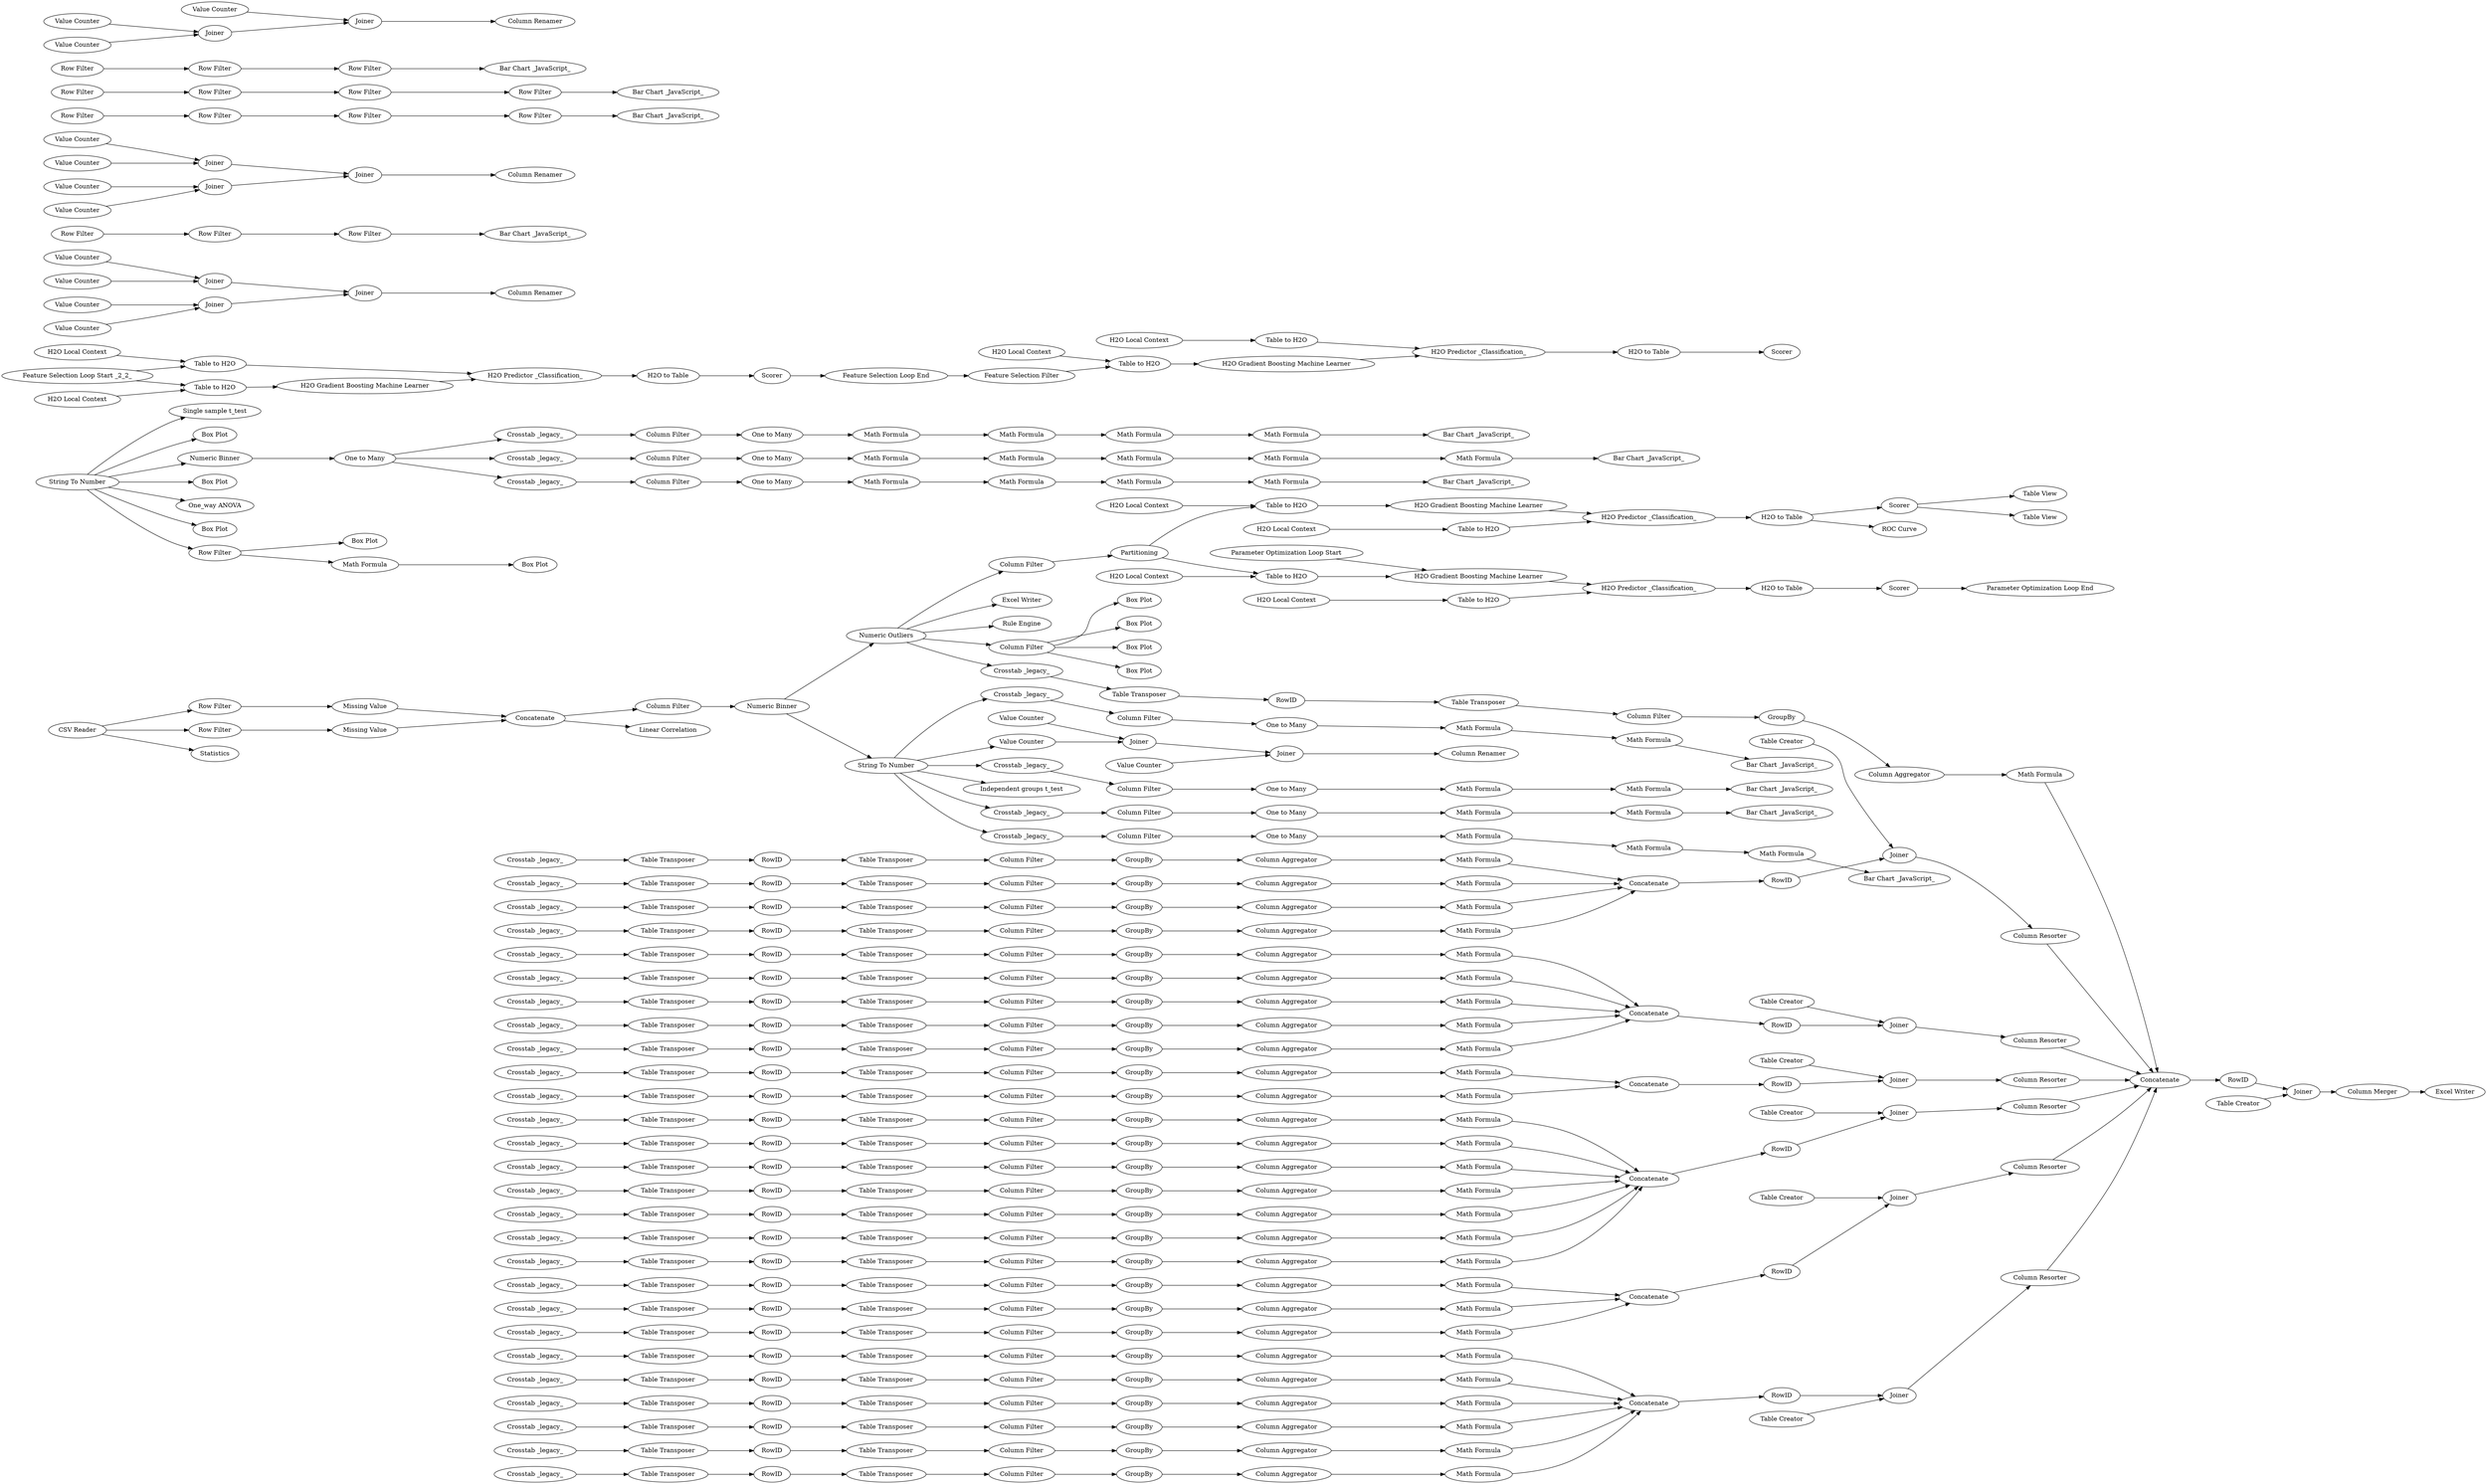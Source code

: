 digraph {
	"4167076976323866027_48" [label="Crosstab _legacy_"]
	"-293322261358310694_63" [label="Math Formula"]
	"3111244513325066117_28" [label="Math Formula"]
	"8828398032878320237_48" [label="Crosstab _legacy_"]
	"-7038040070666586338_80" [label=Joiner]
	"-6838890232884305494_6" [label="Row Filter"]
	"9139146853614753163_48" [label="Crosstab _legacy_"]
	"-6134179093447679109_55" [label="Column Filter"]
	"5280919497677371055_28" [label="Math Formula"]
	"-293322261358310694_26" [label="Single sample t_test"]
	"-1054053084703603347_31" [label="Table Transposer"]
	"5448754916065922909_2" [label="Table to H2O"]
	"5707012436424036284_45" [label=Joiner]
	"-3504092588954439290_26" [label="Bar Chart _JavaScript_"]
	"7038869870364253873_28" [label="Math Formula"]
	"7718766661998402744_29" [label="Column Aggregator"]
	"9139146853614753163_33" [label=RowID]
	"5897704410243693811_4" [label="H2O Local Context"]
	"-293322261358310694_78" [label="Crosstab _legacy_"]
	"7718766661998402744_48" [label="Crosstab _legacy_"]
	"7372398915483573684_43" [label=Joiner]
	"3111244513325066117_33" [label=RowID]
	"4167076976323866027_26" [label="Column Filter"]
	"5448754916065922909_11" [label="Feature Selection Filter"]
	"-9171447428045824824_31" [label="Table Transposer"]
	"7372398915483573684_35" [label="Row Filter"]
	"2208597143717557053_34" [label="Value Counter"]
	"6304868547370916939_48" [label="Crosstab _legacy_"]
	"7217045204945555328_32" [label="Table Transposer"]
	"4167076976323866027_31" [label="Table Transposer"]
	"-6838890232884305494_7" [label="Missing Value"]
	"5707012436424036284_47" [label=Joiner]
	"-519481084291629161_48" [label="Crosstab _legacy_"]
	"-519481084291629161_28" [label="Math Formula"]
	"-6838890232884305494_22" [label="Rule Engine"]
	"8828398032878320237_33" [label=RowID]
	"7148717421656431248_88" [label="Excel Writer"]
	"9139146853614753163_29" [label="Column Aggregator"]
	"7718766661998402744_31" [label="Table Transposer"]
	"5897704410243693811_11" [label="ROC Curve"]
	"7205387074207689130_27" [label=GroupBy]
	"7372398915483573684_39" [label="Value Counter"]
	"1083554749909301424_32" [label="Table Transposer"]
	"5897704410243693811_8" [label=Scorer]
	"4393920078930553367_28" [label="Math Formula"]
	"9139146853614753163_26" [label="Column Filter"]
	"7217045204945555328_48" [label="Crosstab _legacy_"]
	"-2231048896271255164_27" [label=GroupBy]
	"-7799746835598161990_27" [label=GroupBy]
	"-293322261358310694_38" [label="Excel Writer"]
	"3111244513325066117_48" [label="Crosstab _legacy_"]
	"-6838890232884305494_4" [label="Row Filter"]
	"-293322261358310694_70" [label="One to Many"]
	"-6134179093447679109_42" [label="Bar Chart _JavaScript_"]
	"-6134179093447679109_50" [label="Crosstab _legacy_"]
	"-6134179093447679109_44" [label="Math Formula"]
	"7372398915483573684_38" [label="Value Counter"]
	"-2231048896271255164_32" [label="Table Transposer"]
	"-6838890232884305494_51" [label="Column Filter"]
	"5897704410243693811_7" [label="H2O to Table"]
	"7718766661998402744_28" [label="Math Formula"]
	"8828398032878320237_29" [label="Column Aggregator"]
	"5707012436424036284_44" [label="Value Counter"]
	"-2231048896271255164_26" [label="Column Filter"]
	"1583916477804500287_7" [label="H2O Predictor _Classification_"]
	"3312465403102707606_2" [label="Column Filter"]
	"-293322261358310694_18" [label="Box Plot"]
	"-293322261358310694_61" [label="Math Formula"]
	"1313780975644079338_28" [label="Math Formula"]
	"-6134179093447679109_39" [label="Bar Chart _JavaScript_"]
	"1519733731432948501_48" [label="Crosstab _legacy_"]
	"2208597143717557053_38" [label=Joiner]
	"4966923692834226841_29" [label="Column Aggregator"]
	"-6134179093447679109_36" [label="One to Many"]
	"-293322261358310694_60" [label="Math Formula"]
	"5707012436424036284_39" [label="Row Filter"]
	"-293322261358310694_58" [label="One to Many"]
	"-2685740645557208746_32" [label="Table Transposer"]
	"6304868547370916939_32" [label="Table Transposer"]
	"-6838890232884305494_10" [label="Linear Correlation"]
	"2208597143717557053_37" [label=Joiner]
	"-6615218184251307374_62" [label="Column Resorter"]
	"2287484290748649692_48" [label="Crosstab _legacy_"]
	"-293322261358310694_29" [label="Box Plot"]
	"-293322261358310694_62" [label="Math Formula"]
	"4167076976323866027_32" [label="Table Transposer"]
	"-519481084291629161_31" [label="Table Transposer"]
	"7038869870364253873_26" [label="Column Filter"]
	"-4964650220522177379_69" [label=RowID]
	"-7799746835598161990_33" [label=RowID]
	"5547007546097906244_31" [label="Table Transposer"]
	"5887437852990560814_29" [label="Column Aggregator"]
	"4966923692834226841_31" [label="Table Transposer"]
	"5547007546097906244_26" [label="Column Filter"]
	"-6615218184251307374_63" [label=Joiner]
	"6304868547370916939_33" [label=RowID]
	"5897704410243693811_1" [label="Table to H2O"]
	"-293322261358310694_15" [label="String To Number"]
	"-293322261358310694_27" [label="Box Plot"]
	"-293322261358310694_30" [label="Numeric Binner"]
	"1583916477804500287_10" [label="Parameter Optimization Loop End"]
	"1519733731432948501_27" [label=GroupBy]
	"6304868547370916939_28" [label="Math Formula"]
	"7217045204945555328_29" [label="Column Aggregator"]
	"-293322261358310694_74" [label="Bar Chart _JavaScript_"]
	"-6838890232884305494_5" [label="Missing Value"]
	"7372398915483573684_33" [label="Row Filter"]
	"8828398032878320237_31" [label="Table Transposer"]
	"5707012436424036284_46" [label=Joiner]
	"5448754916065922909_13" [label="Table to H2O"]
	"2208597143717557053_31" [label="Row Filter"]
	"7718766661998402744_27" [label=GroupBy]
	"5887437852990560814_28" [label="Math Formula"]
	"1313780975644079338_26" [label="Column Filter"]
	"-2106070298054973254_48" [label="Crosstab _legacy_"]
	"5448754916065922909_16" [label="H2O Gradient Boosting Machine Learner"]
	"6304868547370916939_29" [label="Column Aggregator"]
	"7372398915483573684_42" [label=Joiner]
	"2208597143717557053_30" [label="Row Filter"]
	"5707012436424036284_37" [label="Row Filter"]
	"3312465403102707606_1" [label="Box Plot"]
	"4393920078930553367_29" [label="Column Aggregator"]
	"-1200261927814237041_29" [label="Column Aggregator"]
	"5448754916065922909_14" [label="H2O Local Context"]
	"7217045204945555328_27" [label=GroupBy]
	"-3504092588954439290_34" [label="Value Counter"]
	"5547007546097906244_29" [label="Column Aggregator"]
	"-1054053084703603347_32" [label="Table Transposer"]
	"3312465403102707606_4" [label="Box Plot"]
	"5707012436424036284_42" [label="Value Counter"]
	"1927551568598055326_32" [label="Table Transposer"]
	"5448754916065922909_10" [label="Feature Selection Loop End"]
	"5845577566541242367_71" [label=Joiner]
	"6454548744055045890_74" [label=Concatenate]
	"1927551568598055326_48" [label="Crosstab _legacy_"]
	"-6134179093447679109_61" [label="Math Formula"]
	"1313780975644079338_33" [label=RowID]
	"8828398032878320237_32" [label="Table Transposer"]
	"7217045204945555328_31" [label="Table Transposer"]
	"2208597143717557053_32" [label="Row Filter"]
	"-293322261358310694_81" [label="Column Filter"]
	"-2685740645557208746_31" [label="Table Transposer"]
	"5280919497677371055_31" [label="Table Transposer"]
	"7205387074207689130_29" [label="Column Aggregator"]
	"3230996023192558132_31" [label="Table Transposer"]
	"-293322261358310694_71" [label="Bar Chart _JavaScript_"]
	"-293322261358310694_68" [label="Crosstab _legacy_"]
	"5448754916065922909_5" [label="H2O Local Context"]
	"5448754916065922909_17" [label="H2O Predictor _Classification_"]
	"-6134179093447679109_52" [label="Math Formula"]
	"5707012436424036284_48" [label="Column Renamer"]
	"-519481084291629161_33" [label=RowID]
	"5845577566541242367_73" [label=RowID]
	"3230996023192558132_26" [label="Column Filter"]
	"-293322261358310694_75" [label="Math Formula"]
	"3230996023192558132_28" [label="Math Formula"]
	"-9171447428045824824_28" [label="Math Formula"]
	"-6838890232884305494_52" [label=Partitioning]
	"7217045204945555328_33" [label=RowID]
	"8828398032878320237_26" [label="Column Filter"]
	"1519733731432948501_31" [label="Table Transposer"]
	"-2685740645557208746_33" [label=RowID]
	"7148717421656431248_85" [label="Table Creator"]
	"1083554749909301424_33" [label=RowID]
	"-293322261358310694_73" [label="One to Many"]
	"-1200261927814237041_32" [label="Table Transposer"]
	"4966923692834226841_33" [label=RowID]
	"8828398032878320237_28" [label="Math Formula"]
	"-1200261927814237041_27" [label=GroupBy]
	"-4964650220522177379_70" [label="Table Creator"]
	"5280919497677371055_29" [label="Column Aggregator"]
	"-3504092588954439290_38" [label=Joiner]
	"-2106070298054973254_29" [label="Column Aggregator"]
	"1313780975644079338_27" [label=GroupBy]
	"1313780975644079338_32" [label="Table Transposer"]
	"-6838890232884305494_1" [label="CSV Reader"]
	"5887437852990560814_48" [label="Crosstab _legacy_"]
	"-7799746835598161990_28" [label="Math Formula"]
	"-2231048896271255164_31" [label="Table Transposer"]
	"5280919497677371055_33" [label=RowID]
	"9139146853614753163_27" [label=GroupBy]
	"-6134179093447679109_57" [label="Column Filter"]
	"3111244513325066117_31" [label="Table Transposer"]
	"-293322261358310694_77" [label="Math Formula"]
	"-1054053084703603347_27" [label=GroupBy]
	"6454548744055045890_77" [label="Table Creator"]
	"7372398915483573684_37" [label="Value Counter"]
	"-293322261358310694_67" [label="Math Formula"]
	"5448754916065922909_12" [label="Table to H2O"]
	"4393920078930553367_31" [label="Table Transposer"]
	"7205387074207689130_26" [label="Column Filter"]
	"-6615218184251307374_66" [label=Concatenate]
	"5280919497677371055_26" [label="Column Filter"]
	"6454548744055045890_78" [label=Joiner]
	"5280919497677371055_32" [label="Table Transposer"]
	"-1054053084703603347_29" [label="Column Aggregator"]
	"1313780975644079338_31" [label="Table Transposer"]
	"5887437852990560814_27" [label=GroupBy]
	"-293322261358310694_59" [label="Bar Chart _JavaScript_"]
	"1519733731432948501_29" [label="Column Aggregator"]
	"-293322261358310694_72" [label="Math Formula"]
	"2287484290748649692_27" [label=GroupBy]
	"-6134179093447679109_37" [label="Math Formula"]
	"4966923692834226841_27" [label=GroupBy]
	"7148717421656431248_87" [label="Column Merger"]
	"5707012436424036284_29" [label="Bar Chart _JavaScript_"]
	"-6134179093447679109_15" [label="String To Number"]
	"5448754916065922909_8" [label="H2O to Table"]
	"-6615218184251307374_64" [label="Table Creator"]
	"2287484290748649692_33" [label=RowID]
	"5887437852990560814_33" [label=RowID]
	"1927551568598055326_26" [label="Column Filter"]
	"1313780975644079338_48" [label="Crosstab _legacy_"]
	"2287484290748649692_26" [label="Column Filter"]
	"5280919497677371055_27" [label=GroupBy]
	"4167076976323866027_27" [label=GroupBy]
	"-1054053084703603347_48" [label="Crosstab _legacy_"]
	"1083554749909301424_29" [label="Column Aggregator"]
	"5887437852990560814_32" [label="Table Transposer"]
	"1927551568598055326_29" [label="Column Aggregator"]
	"6304868547370916939_26" [label="Column Filter"]
	"-6134179093447679109_51" [label="Math Formula"]
	"-293322261358310694_16" [label="Box Plot"]
	"7038869870364253873_32" [label="Table Transposer"]
	"1083554749909301424_48" [label="Crosstab _legacy_"]
	"-7799746835598161990_29" [label="Column Aggregator"]
	"3111244513325066117_26" [label="Column Filter"]
	"5448754916065922909_18" [label="H2O to Table"]
	"7372398915483573684_41" [label="Column Renamer"]
	"-6134179093447679109_38" [label="Math Formula"]
	"3111244513325066117_29" [label="Column Aggregator"]
	"9139146853614753163_32" [label="Table Transposer"]
	"-6134179093447679109_33" [label="Crosstab _legacy_"]
	"4966923692834226841_32" [label="Table Transposer"]
	"5448754916065922909_15" [label="H2O Local Context"]
	"2208597143717557053_27" [label="Bar Chart _JavaScript_"]
	"7205387074207689130_33" [label=RowID]
	"1583916477804500287_5" [label="Table to H2O"]
	"7038869870364253873_31" [label="Table Transposer"]
	"7718766661998402744_26" [label="Column Filter"]
	"-5926658744951140129_59" [label="Table Creator"]
	"7205387074207689130_28" [label="Math Formula"]
	"2287484290748649692_29" [label="Column Aggregator"]
	"-519481084291629161_26" [label="Column Filter"]
	"1519733731432948501_28" [label="Math Formula"]
	"-3504092588954439290_44" [label="Row Filter"]
	"-1200261927814237041_48" [label="Crosstab _legacy_"]
	"-9171447428045824824_29" [label="Column Aggregator"]
	"1083554749909301424_26" [label="Column Filter"]
	"4393920078930553367_33" [label=RowID]
	"-3504092588954439290_37" [label=Joiner]
	"7038869870364253873_29" [label="Column Aggregator"]
	"-3504092588954439290_35" [label="Value Counter"]
	"-2106070298054973254_28" [label="Math Formula"]
	"-5926658744951140129_57" [label=RowID]
	"2287484290748649692_32" [label="Table Transposer"]
	"5448754916065922909_19" [label=Scorer]
	"3230996023192558132_33" [label=RowID]
	"2208597143717557053_35" [label="Value Counter"]
	"3111244513325066117_32" [label="Table Transposer"]
	"4966923692834226841_28" [label="Math Formula"]
	"1519733731432948501_33" [label=RowID]
	"-6134179093447679109_34" [label="Crosstab _legacy_"]
	"-2231048896271255164_28" [label="Math Formula"]
	"-2231048896271255164_29" [label="Column Aggregator"]
	"-6134179093447679109_53" [label="Bar Chart _JavaScript_"]
	"-293322261358310694_79" [label="Math Formula"]
	"-6134179093447679109_62" [label="Math Formula"]
	"-7038040070666586338_78" [label=Concatenate]
	"3230996023192558132_29" [label="Column Aggregator"]
	"-293322261358310694_57" [label="Column Filter"]
	"5280919497677371055_48" [label="Crosstab _legacy_"]
	"-5926658744951140129_61" [label="Column Resorter"]
	"-1200261927814237041_28" [label="Math Formula"]
	"-7799746835598161990_48" [label="Crosstab _legacy_"]
	"-519481084291629161_29" [label="Column Aggregator"]
	"1083554749909301424_31" [label="Table Transposer"]
	"6454548744055045890_76" [label="Column Resorter"]
	"-2106070298054973254_26" [label="Column Filter"]
	"9139146853614753163_31" [label="Table Transposer"]
	"-9171447428045824824_48" [label="Crosstab _legacy_"]
	"5448754916065922909_7" [label="H2O Predictor _Classification_"]
	"5707012436424036284_43" [label="Value Counter"]
	"-6134179093447679109_13" [label="Numeric Binner"]
	"-1054053084703603347_33" [label=RowID]
	"7148717421656431248_84" [label=RowID]
	"5547007546097906244_28" [label="Math Formula"]
	"-293322261358310694_37" [label="One_way ANOVA"]
	"-6134179093447679109_54" [label="One to Many"]
	"-293322261358310694_33" [label="One to Many"]
	"-5926658744951140129_60" [label=Joiner]
	"1583916477804500287_4" [label="Parameter Optimization Loop Start"]
	"-293322261358310694_56" [label="Crosstab _legacy_"]
	"-3504092588954439290_42" [label="Row Filter"]
	"-3504092588954439290_43" [label="Row Filter"]
	"-1200261927814237041_26" [label="Column Filter"]
	"-2685740645557208746_28" [label="Math Formula"]
	"4167076976323866027_28" [label="Math Formula"]
	"-1054053084703603347_26" [label="Column Filter"]
	"7205387074207689130_32" [label="Table Transposer"]
	"-5926658744951140129_56" [label=Concatenate]
	"-2106070298054973254_32" [label="Table Transposer"]
	"-6134179093447679109_14" [label="Independent groups t_test"]
	"3230996023192558132_27" [label=GroupBy]
	"-293322261358310694_17" [label="Box Plot"]
	"5448754916065922909_4" [label="H2O Local Context"]
	"5897704410243693811_2" [label="Table to H2O"]
	"-293322261358310694_65" [label="Math Formula"]
	"5887437852990560814_31" [label="Table Transposer"]
	"-6838890232884305494_8" [label=Concatenate]
	"5547007546097906244_32" [label="Table Transposer"]
	"-7799746835598161990_31" [label="Table Transposer"]
	"-7038040070666586338_79" [label=RowID]
	"7372398915483573684_28" [label="Bar Chart _JavaScript_"]
	"4966923692834226841_48" [label="Crosstab _legacy_"]
	"3230996023192558132_48" [label="Crosstab _legacy_"]
	"6304868547370916939_31" [label="Table Transposer"]
	"-2106070298054973254_31" [label="Table Transposer"]
	"6304868547370916939_27" [label=GroupBy]
	"-6134179093447679109_41" [label="One to Many"]
	"7038869870364253873_48" [label="Crosstab _legacy_"]
	"-293322261358310694_80" [label="Math Formula"]
	"4393920078930553367_26" [label="Column Filter"]
	"-6134179093447679109_60" [label="Math Formula"]
	"-3504092588954439290_39" [label="Column Renamer"]
	"1583916477804500287_6" [label="H2O Local Context"]
	"-6838890232884305494_3" [label=Statistics]
	"7205387074207689130_31" [label="Table Transposer"]
	"2287484290748649692_28" [label="Math Formula"]
	"1519733731432948501_26" [label="Column Filter"]
	"4393920078930553367_48" [label="Crosstab _legacy_"]
	"7038869870364253873_27" [label=GroupBy]
	"1583916477804500287_1" [label="H2O Local Context"]
	"7205387074207689130_48" [label="Crosstab _legacy_"]
	"-6838890232884305494_11" [label="Column Filter"]
	"5897704410243693811_6" [label="H2O Predictor _Classification_"]
	"-293322261358310694_69" [label="Column Filter"]
	"-7038040070666586338_77" [label="Table Creator"]
	"1083554749909301424_28" [label="Math Formula"]
	"1519733731432948501_32" [label="Table Transposer"]
	"-293322261358310694_19" [label="Row Filter"]
	"1313780975644079338_29" [label="Column Aggregator"]
	"-6134179093447679109_40" [label="Column Filter"]
	"-2685740645557208746_29" [label="Column Aggregator"]
	"-1200261927814237041_31" [label="Table Transposer"]
	"1927551568598055326_33" [label=RowID]
	"1927551568598055326_31" [label="Table Transposer"]
	"5547007546097906244_33" [label=RowID]
	"-6134179093447679109_58" [label="One to Many"]
	"3312465403102707606_3" [label="Box Plot"]
	"5547007546097906244_48" [label="Crosstab _legacy_"]
	"5887437852990560814_26" [label="Column Filter"]
	"7718766661998402744_33" [label=RowID]
	"5448754916065922909_3" [label="Table to H2O"]
	"-293322261358310694_64" [label="Math Formula"]
	"1583916477804500287_9" [label=Scorer]
	"-1054053084703603347_28" [label="Math Formula"]
	"-7799746835598161990_32" [label="Table Transposer"]
	"7038869870364253873_33" [label=RowID]
	"5845577566541242367_75" [label="Column Resorter"]
	"-293322261358310694_28" [label="Numeric Outliers"]
	"3230996023192558132_32" [label="Table Transposer"]
	"2208597143717557053_33" [label="Value Counter"]
	"-7799746835598161990_26" [label="Column Filter"]
	"5897704410243693811_9" [label="Table View"]
	"6454548744055045890_75" [label=RowID]
	"1583916477804500287_11" [label="H2O Gradient Boosting Machine Learner"]
	"5707012436424036284_41" [label="Value Counter"]
	"-2685740645557208746_26" [label="Column Filter"]
	"5707012436424036284_40" [label="Row Filter"]
	"-2685740645557208746_27" [label=GroupBy]
	"2208597143717557053_39" [label="Column Renamer"]
	"7372398915483573684_40" [label="Value Counter"]
	"3312465403102707606_5" [label="Box Plot"]
	"-2106070298054973254_27" [label=GroupBy]
	"-4964650220522177379_67" [label="Column Resorter"]
	"-6134179093447679109_59" [label="Bar Chart _JavaScript_"]
	"5547007546097906244_27" [label=GroupBy]
	"-2685740645557208746_48" [label="Crosstab _legacy_"]
	"-9171447428045824824_27" [label=GroupBy]
	"4167076976323866027_33" [label=RowID]
	"-293322261358310694_20" [label="Math Formula"]
	"7148717421656431248_83" [label=Concatenate]
	"4167076976323866027_29" [label="Column Aggregator"]
	"8828398032878320237_27" [label=GroupBy]
	"-2231048896271255164_33" [label=RowID]
	"-4964650220522177379_71" [label=Joiner]
	"-2106070298054973254_33" [label=RowID]
	"4966923692834226841_26" [label="Column Filter"]
	"-9171447428045824824_26" [label="Column Filter"]
	"-6615218184251307374_65" [label=RowID]
	"5448754916065922909_1" [label="Feature Selection Loop Start _2_2_"]
	"9139146853614753163_28" [label="Math Formula"]
	"-9171447428045824824_33" [label=RowID]
	"-7038040070666586338_76" [label="Column Resorter"]
	"-6134179093447679109_56" [label="Crosstab _legacy_"]
	"-293322261358310694_66" [label="Math Formula"]
	"7372398915483573684_34" [label="Row Filter"]
	"5897704410243693811_5" [label="H2O Gradient Boosting Machine Learner"]
	"-519481084291629161_32" [label="Table Transposer"]
	"-6134179093447679109_35" [label="Column Filter"]
	"5448754916065922909_6" [label="H2O Gradient Boosting Machine Learner"]
	"4393920078930553367_32" [label="Table Transposer"]
	"7217045204945555328_28" [label="Math Formula"]
	"-1200261927814237041_33" [label=RowID]
	"-4964650220522177379_68" [label=Concatenate]
	"-519481084291629161_27" [label=GroupBy]
	"-9171447428045824824_32" [label="Table Transposer"]
	"7217045204945555328_26" [label="Column Filter"]
	"-3504092588954439290_33" [label="Value Counter"]
	"1583916477804500287_2" [label="Table to H2O"]
	"-2231048896271255164_48" [label="Crosstab _legacy_"]
	"1927551568598055326_27" [label=GroupBy]
	"7372398915483573684_44" [label=Joiner]
	"1083554749909301424_27" [label=GroupBy]
	"1927551568598055326_28" [label="Math Formula"]
	"5897704410243693811_10" [label="Table View"]
	"7718766661998402744_32" [label="Table Transposer"]
	"5845577566541242367_72" [label="Table Creator"]
	"7148717421656431248_86" [label=Joiner]
	"-6134179093447679109_43" [label="Math Formula"]
	"1583916477804500287_8" [label="H2O to Table"]
	"2287484290748649692_31" [label="Table Transposer"]
	"3111244513325066117_27" [label=GroupBy]
	"4393920078930553367_27" [label=GroupBy]
	"7372398915483573684_36" [label="Row Filter"]
	"5897704410243693811_3" [label="H2O Local Context"]
	"5845577566541242367_74" [label=Concatenate]
	"5707012436424036284_38" [label="Row Filter"]
	"5448754916065922909_9" [label=Scorer]
	"7038869870364253873_27" -> "7038869870364253873_29"
	"2208597143717557053_35" -> "2208597143717557053_37"
	"4393920078930553367_27" -> "4393920078930553367_29"
	"2287484290748649692_27" -> "2287484290748649692_29"
	"1083554749909301424_27" -> "1083554749909301424_29"
	"-293322261358310694_67" -> "-293322261358310694_72"
	"1083554749909301424_31" -> "1083554749909301424_33"
	"1583916477804500287_6" -> "1583916477804500287_5"
	"1927551568598055326_27" -> "1927551568598055326_29"
	"4167076976323866027_33" -> "4167076976323866027_32"
	"5887437852990560814_33" -> "5887437852990560814_32"
	"8828398032878320237_29" -> "8828398032878320237_28"
	"7148717421656431248_84" -> "7148717421656431248_86"
	"-2106070298054973254_26" -> "-2106070298054973254_27"
	"4167076976323866027_29" -> "4167076976323866027_28"
	"-9171447428045824824_27" -> "-9171447428045824824_29"
	"1927551568598055326_33" -> "1927551568598055326_32"
	"2208597143717557053_34" -> "2208597143717557053_38"
	"-6838890232884305494_52" -> "1583916477804500287_2"
	"-9171447428045824824_32" -> "-9171447428045824824_26"
	"7718766661998402744_27" -> "7718766661998402744_29"
	"5448754916065922909_6" -> "5448754916065922909_7"
	"7718766661998402744_26" -> "7718766661998402744_27"
	"5547007546097906244_32" -> "5547007546097906244_26"
	"-3504092588954439290_33" -> "-3504092588954439290_37"
	"-293322261358310694_15" -> "-293322261358310694_19"
	"-519481084291629161_33" -> "-519481084291629161_32"
	"-293322261358310694_70" -> "-293322261358310694_64"
	"2287484290748649692_32" -> "2287484290748649692_26"
	"-293322261358310694_63" -> "-293322261358310694_62"
	"-7799746835598161990_28" -> "-5926658744951140129_56"
	"-2106070298054973254_27" -> "-2106070298054973254_29"
	"-5926658744951140129_59" -> "-5926658744951140129_60"
	"7148717421656431248_87" -> "7148717421656431248_88"
	"-5926658744951140129_60" -> "-5926658744951140129_61"
	"-1054053084703603347_27" -> "-1054053084703603347_29"
	"-293322261358310694_15" -> "-293322261358310694_26"
	"-1200261927814237041_27" -> "-1200261927814237041_29"
	"-293322261358310694_33" -> "-293322261358310694_56"
	"7205387074207689130_28" -> "5845577566541242367_74"
	"5547007546097906244_27" -> "5547007546097906244_29"
	"7372398915483573684_40" -> "7372398915483573684_43"
	"-1054053084703603347_48" -> "-1054053084703603347_31"
	"5280919497677371055_32" -> "5280919497677371055_26"
	"5280919497677371055_48" -> "5280919497677371055_31"
	"6304868547370916939_29" -> "6304868547370916939_28"
	"4393920078930553367_26" -> "4393920078930553367_27"
	"-2106070298054973254_32" -> "-2106070298054973254_26"
	"3230996023192558132_48" -> "3230996023192558132_31"
	"8828398032878320237_28" -> "-6615218184251307374_66"
	"-2106070298054973254_48" -> "-2106070298054973254_31"
	"-293322261358310694_61" -> "-293322261358310694_63"
	"1313780975644079338_29" -> "1313780975644079338_28"
	"5280919497677371055_28" -> "-6615218184251307374_66"
	"3312465403102707606_2" -> "3312465403102707606_3"
	"1927551568598055326_28" -> "5845577566541242367_74"
	"1519733731432948501_27" -> "1519733731432948501_29"
	"-6838890232884305494_5" -> "-6838890232884305494_8"
	"5280919497677371055_29" -> "5280919497677371055_28"
	"-5926658744951140129_56" -> "-5926658744951140129_57"
	"-293322261358310694_57" -> "-293322261358310694_58"
	"-293322261358310694_68" -> "-293322261358310694_69"
	"1519733731432948501_31" -> "1519733731432948501_33"
	"-7038040070666586338_77" -> "-7038040070666586338_80"
	"5448754916065922909_11" -> "5448754916065922909_12"
	"-293322261358310694_64" -> "-293322261358310694_66"
	"-6838890232884305494_11" -> "-6134179093447679109_13"
	"-2685740645557208746_27" -> "-2685740645557208746_29"
	"-2685740645557208746_28" -> "-4964650220522177379_68"
	"-6134179093447679109_38" -> "-6134179093447679109_39"
	"4393920078930553367_32" -> "4393920078930553367_26"
	"-293322261358310694_28" -> "3111244513325066117_48"
	"3111244513325066117_32" -> "3111244513325066117_26"
	"-6134179093447679109_54" -> "-6134179093447679109_52"
	"3230996023192558132_29" -> "3230996023192558132_28"
	"-1054053084703603347_28" -> "5845577566541242367_74"
	"7372398915483573684_37" -> "7372398915483573684_42"
	"6454548744055045890_77" -> "6454548744055045890_78"
	"6304868547370916939_31" -> "6304868547370916939_33"
	"-6838890232884305494_6" -> "-6838890232884305494_7"
	"3111244513325066117_27" -> "3111244513325066117_29"
	"3111244513325066117_33" -> "3111244513325066117_32"
	"-6134179093447679109_35" -> "-6134179093447679109_36"
	"4966923692834226841_26" -> "4966923692834226841_27"
	"7205387074207689130_48" -> "7205387074207689130_31"
	"7372398915483573684_33" -> "7372398915483573684_34"
	"-6838890232884305494_4" -> "-6838890232884305494_5"
	"4966923692834226841_33" -> "4966923692834226841_32"
	"-2685740645557208746_29" -> "-2685740645557208746_28"
	"1583916477804500287_7" -> "1583916477804500287_8"
	"5897704410243693811_5" -> "5897704410243693811_6"
	"5280919497677371055_33" -> "5280919497677371055_32"
	"8828398032878320237_32" -> "8828398032878320237_26"
	"5897704410243693811_6" -> "5897704410243693811_7"
	"-293322261358310694_30" -> "-293322261358310694_33"
	"-293322261358310694_60" -> "-293322261358310694_61"
	"5448754916065922909_8" -> "5448754916065922909_9"
	"-2106070298054973254_28" -> "-5926658744951140129_56"
	"1519733731432948501_33" -> "1519733731432948501_32"
	"5547007546097906244_29" -> "5547007546097906244_28"
	"-6134179093447679109_15" -> "2208597143717557053_33"
	"7372398915483573684_38" -> "7372398915483573684_42"
	"-9171447428045824824_48" -> "-9171447428045824824_31"
	"6454548744055045890_75" -> "6454548744055045890_78"
	"3111244513325066117_26" -> "3111244513325066117_27"
	"7217045204945555328_31" -> "7217045204945555328_33"
	"5845577566541242367_71" -> "5845577566541242367_75"
	"1083554749909301424_28" -> "-5926658744951140129_56"
	"6304868547370916939_28" -> "6454548744055045890_74"
	"5707012436424036284_42" -> "5707012436424036284_46"
	"5707012436424036284_43" -> "5707012436424036284_45"
	"-1200261927814237041_32" -> "-1200261927814237041_26"
	"4167076976323866027_28" -> "-6615218184251307374_66"
	"-6134179093447679109_15" -> "-6134179093447679109_56"
	"-6134179093447679109_33" -> "-6134179093447679109_40"
	"8828398032878320237_31" -> "8828398032878320237_33"
	"-6615218184251307374_63" -> "-6615218184251307374_62"
	"2287484290748649692_29" -> "2287484290748649692_28"
	"3111244513325066117_48" -> "3111244513325066117_31"
	"-6838890232884305494_1" -> "-6838890232884305494_3"
	"4393920078930553367_33" -> "4393920078930553367_32"
	"-6134179093447679109_62" -> "-6134179093447679109_53"
	"-7799746835598161990_29" -> "-7799746835598161990_28"
	"1313780975644079338_32" -> "1313780975644079338_26"
	"1313780975644079338_27" -> "1313780975644079338_29"
	"-519481084291629161_27" -> "-519481084291629161_29"
	"7718766661998402744_32" -> "7718766661998402744_26"
	"-293322261358310694_15" -> "-293322261358310694_30"
	"5707012436424036284_44" -> "5707012436424036284_45"
	"-293322261358310694_62" -> "-293322261358310694_59"
	"-7799746835598161990_33" -> "-7799746835598161990_32"
	"-4964650220522177379_67" -> "7148717421656431248_83"
	"4966923692834226841_31" -> "4966923692834226841_33"
	"-7038040070666586338_79" -> "-7038040070666586338_80"
	"7205387074207689130_32" -> "7205387074207689130_26"
	"-4964650220522177379_69" -> "-4964650220522177379_71"
	"7718766661998402744_33" -> "7718766661998402744_32"
	"-293322261358310694_78" -> "-293322261358310694_81"
	"5448754916065922909_7" -> "5448754916065922909_8"
	"-519481084291629161_28" -> "-5926658744951140129_56"
	"8828398032878320237_48" -> "8828398032878320237_31"
	"9139146853614753163_26" -> "9139146853614753163_27"
	"-2231048896271255164_48" -> "-2231048896271255164_31"
	"-6838890232884305494_1" -> "-6838890232884305494_4"
	"-3504092588954439290_34" -> "-3504092588954439290_38"
	"-6134179093447679109_13" -> "-6134179093447679109_15"
	"-6134179093447679109_15" -> "-6134179093447679109_14"
	"5887437852990560814_48" -> "5887437852990560814_31"
	"-293322261358310694_33" -> "-293322261358310694_68"
	"7205387074207689130_31" -> "7205387074207689130_33"
	"-2685740645557208746_32" -> "-2685740645557208746_26"
	"5845577566541242367_75" -> "7148717421656431248_83"
	"7372398915483573684_39" -> "7372398915483573684_43"
	"5448754916065922909_17" -> "5448754916065922909_18"
	"7372398915483573684_42" -> "7372398915483573684_44"
	"-2231048896271255164_32" -> "-2231048896271255164_26"
	"1583916477804500287_11" -> "1583916477804500287_7"
	"8828398032878320237_27" -> "8828398032878320237_29"
	"6304868547370916939_33" -> "6304868547370916939_32"
	"5897704410243693811_4" -> "5897704410243693811_1"
	"7205387074207689130_27" -> "7205387074207689130_29"
	"-6134179093447679109_34" -> "-6134179093447679109_35"
	"5707012436424036284_38" -> "5707012436424036284_39"
	"-6134179093447679109_43" -> "-6134179093447679109_44"
	"7038869870364253873_31" -> "7038869870364253873_33"
	"-6134179093447679109_51" -> "-6134179093447679109_62"
	"-6838890232884305494_8" -> "-6838890232884305494_11"
	"2287484290748649692_48" -> "2287484290748649692_31"
	"7205387074207689130_26" -> "7205387074207689130_27"
	"7217045204945555328_29" -> "7217045204945555328_28"
	"1583916477804500287_1" -> "1583916477804500287_2"
	"5845577566541242367_74" -> "5845577566541242367_73"
	"5887437852990560814_32" -> "5887437852990560814_26"
	"-6134179093447679109_36" -> "-6134179093447679109_37"
	"-6615218184251307374_64" -> "-6615218184251307374_63"
	"4966923692834226841_29" -> "4966923692834226841_28"
	"9139146853614753163_29" -> "9139146853614753163_28"
	"5547007546097906244_33" -> "5547007546097906244_32"
	"4966923692834226841_28" -> "-4964650220522177379_68"
	"3230996023192558132_28" -> "-4964650220522177379_68"
	"1083554749909301424_29" -> "1083554749909301424_28"
	"7372398915483573684_36" -> "7372398915483573684_28"
	"3230996023192558132_26" -> "3230996023192558132_27"
	"5897704410243693811_3" -> "5897704410243693811_2"
	"3230996023192558132_27" -> "3230996023192558132_29"
	"4393920078930553367_29" -> "4393920078930553367_28"
	"2208597143717557053_37" -> "2208597143717557053_38"
	"-4964650220522177379_68" -> "-4964650220522177379_69"
	"5707012436424036284_45" -> "5707012436424036284_47"
	"5448754916065922909_2" -> "5448754916065922909_6"
	"-293322261358310694_28" -> "-6838890232884305494_22"
	"5845577566541242367_73" -> "5845577566541242367_71"
	"5448754916065922909_4" -> "5448754916065922909_3"
	"-293322261358310694_80" -> "-293322261358310694_79"
	"7038869870364253873_28" -> "-7038040070666586338_78"
	"2208597143717557053_33" -> "2208597143717557053_37"
	"-2231048896271255164_26" -> "-2231048896271255164_27"
	"5707012436424036284_47" -> "5707012436424036284_48"
	"-519481084291629161_26" -> "-519481084291629161_27"
	"1083554749909301424_33" -> "1083554749909301424_32"
	"5547007546097906244_28" -> "-5926658744951140129_56"
	"-293322261358310694_28" -> "-6838890232884305494_51"
	"-5926658744951140129_57" -> "-5926658744951140129_60"
	"5280919497677371055_26" -> "5280919497677371055_27"
	"3230996023192558132_33" -> "3230996023192558132_32"
	"-293322261358310694_15" -> "-293322261358310694_17"
	"5448754916065922909_12" -> "5448754916065922909_16"
	"7718766661998402744_48" -> "7718766661998402744_31"
	"6304868547370916939_26" -> "6304868547370916939_27"
	"-293322261358310694_20" -> "-293322261358310694_18"
	"3312465403102707606_2" -> "3312465403102707606_5"
	"-293322261358310694_15" -> "-293322261358310694_29"
	"-7799746835598161990_48" -> "-7799746835598161990_31"
	"1313780975644079338_33" -> "1313780975644079338_32"
	"7148717421656431248_85" -> "7148717421656431248_86"
	"5448754916065922909_18" -> "5448754916065922909_19"
	"5897704410243693811_7" -> "5897704410243693811_8"
	"1583916477804500287_4" -> "1583916477804500287_11"
	"-7038040070666586338_78" -> "-7038040070666586338_79"
	"8828398032878320237_26" -> "8828398032878320237_27"
	"-293322261358310694_69" -> "-293322261358310694_70"
	"-7799746835598161990_32" -> "-7799746835598161990_26"
	"-1200261927814237041_29" -> "-1200261927814237041_28"
	"4393920078930553367_31" -> "4393920078930553367_33"
	"7217045204945555328_33" -> "7217045204945555328_32"
	"-293322261358310694_28" -> "3312465403102707606_2"
	"-6838890232884305494_7" -> "-6838890232884305494_8"
	"1583916477804500287_9" -> "1583916477804500287_10"
	"-7038040070666586338_80" -> "-7038040070666586338_76"
	"7038869870364253873_33" -> "7038869870364253873_32"
	"5448754916065922909_15" -> "5448754916065922909_12"
	"4167076976323866027_48" -> "4167076976323866027_31"
	"-519481084291629161_32" -> "-519481084291629161_26"
	"-519481084291629161_31" -> "-519481084291629161_33"
	"7372398915483573684_35" -> "7372398915483573684_36"
	"-3504092588954439290_42" -> "-3504092588954439290_44"
	"-3504092588954439290_37" -> "-3504092588954439290_38"
	"-7799746835598161990_26" -> "-7799746835598161990_27"
	"-2231048896271255164_29" -> "-2231048896271255164_28"
	"-7799746835598161990_31" -> "-7799746835598161990_33"
	"1583916477804500287_2" -> "1583916477804500287_11"
	"2287484290748649692_33" -> "2287484290748649692_32"
	"-293322261358310694_72" -> "-293322261358310694_71"
	"-6134179093447679109_13" -> "-293322261358310694_28"
	"-2106070298054973254_29" -> "-2106070298054973254_28"
	"2287484290748649692_31" -> "2287484290748649692_33"
	"5547007546097906244_31" -> "5547007546097906244_33"
	"-293322261358310694_65" -> "-293322261358310694_67"
	"-1200261927814237041_28" -> "-5926658744951140129_56"
	"5448754916065922909_14" -> "5448754916065922909_13"
	"7718766661998402744_31" -> "7718766661998402744_33"
	"-2685740645557208746_33" -> "-2685740645557208746_32"
	"-1200261927814237041_31" -> "-1200261927814237041_33"
	"5448754916065922909_1" -> "5448754916065922909_2"
	"9139146853614753163_27" -> "9139146853614753163_29"
	"9139146853614753163_28" -> "-7038040070666586338_78"
	"7038869870364253873_48" -> "7038869870364253873_31"
	"5845577566541242367_72" -> "5845577566541242367_71"
	"-1200261927814237041_48" -> "-1200261927814237041_31"
	"6454548744055045890_76" -> "7148717421656431248_83"
	"-6615218184251307374_65" -> "-6615218184251307374_63"
	"1083554749909301424_26" -> "1083554749909301424_27"
	"1083554749909301424_32" -> "1083554749909301424_26"
	"-6134179093447679109_61" -> "-6134179093447679109_59"
	"4167076976323866027_27" -> "4167076976323866027_29"
	"-9171447428045824824_28" -> "-4964650220522177379_68"
	"5887437852990560814_27" -> "5887437852990560814_29"
	"-293322261358310694_56" -> "-293322261358310694_57"
	"-6134179093447679109_44" -> "-6134179093447679109_42"
	"6304868547370916939_32" -> "6304868547370916939_26"
	"7718766661998402744_29" -> "7718766661998402744_28"
	"4966923692834226841_27" -> "4966923692834226841_29"
	"-5926658744951140129_61" -> "7148717421656431248_83"
	"-6134179093447679109_41" -> "-6134179093447679109_43"
	"3111244513325066117_31" -> "3111244513325066117_33"
	"5707012436424036284_37" -> "5707012436424036284_38"
	"7718766661998402744_28" -> "5845577566541242367_74"
	"-6838890232884305494_1" -> "-6838890232884305494_6"
	"-293322261358310694_19" -> "-293322261358310694_20"
	"1927551568598055326_29" -> "1927551568598055326_28"
	"-1054053084703603347_31" -> "-1054053084703603347_33"
	"4966923692834226841_32" -> "4966923692834226841_26"
	"-6134179093447679109_55" -> "-6134179093447679109_54"
	"7217045204945555328_32" -> "7217045204945555328_26"
	"6304868547370916939_27" -> "6304868547370916939_29"
	"4167076976323866027_32" -> "4167076976323866027_26"
	"7148717421656431248_83" -> "7148717421656431248_84"
	"5448754916065922909_5" -> "5448754916065922909_2"
	"5448754916065922909_1" -> "5448754916065922909_3"
	"-4964650220522177379_70" -> "-4964650220522177379_71"
	"-2685740645557208746_26" -> "-2685740645557208746_27"
	"-293322261358310694_81" -> "-293322261358310694_73"
	"4167076976323866027_31" -> "4167076976323866027_33"
	"6454548744055045890_78" -> "6454548744055045890_76"
	"5707012436424036284_46" -> "5707012436424036284_47"
	"-6134179093447679109_15" -> "-6134179093447679109_33"
	"1519733731432948501_28" -> "-6615218184251307374_66"
	"1927551568598055326_26" -> "1927551568598055326_27"
	"-6615218184251307374_62" -> "7148717421656431248_83"
	"5280919497677371055_27" -> "5280919497677371055_29"
	"-293322261358310694_15" -> "-293322261358310694_37"
	"5448754916065922909_3" -> "5448754916065922909_7"
	"5707012436424036284_41" -> "5707012436424036284_46"
	"-3504092588954439290_43" -> "-3504092588954439290_26"
	"6454548744055045890_74" -> "6454548744055045890_75"
	"-293322261358310694_58" -> "-293322261358310694_60"
	"1519733731432948501_26" -> "1519733731432948501_27"
	"-519481084291629161_29" -> "-519481084291629161_28"
	"-2106070298054973254_33" -> "-2106070298054973254_32"
	"-6134179093447679109_15" -> "-6134179093447679109_34"
	"1313780975644079338_31" -> "1313780975644079338_33"
	"5887437852990560814_26" -> "5887437852990560814_27"
	"5897704410243693811_8" -> "5897704410243693811_10"
	"7038869870364253873_32" -> "7038869870364253873_26"
	"1519733731432948501_48" -> "1519733731432948501_31"
	"-9171447428045824824_26" -> "-9171447428045824824_27"
	"9139146853614753163_48" -> "9139146853614753163_31"
	"5280919497677371055_31" -> "5280919497677371055_33"
	"7372398915483573684_34" -> "7372398915483573684_35"
	"-4964650220522177379_71" -> "-4964650220522177379_67"
	"-2231048896271255164_27" -> "-2231048896271255164_29"
	"-293322261358310694_77" -> "-293322261358310694_74"
	"7217045204945555328_27" -> "7217045204945555328_29"
	"1927551568598055326_31" -> "1927551568598055326_33"
	"5887437852990560814_28" -> "-4964650220522177379_68"
	"2287484290748649692_28" -> "6454548744055045890_74"
	"5897704410243693811_7" -> "5897704410243693811_11"
	"1927551568598055326_48" -> "1927551568598055326_31"
	"5448754916065922909_10" -> "5448754916065922909_11"
	"7205387074207689130_29" -> "7205387074207689130_28"
	"4966923692834226841_48" -> "4966923692834226841_31"
	"5887437852990560814_31" -> "5887437852990560814_33"
	"-6134179093447679109_15" -> "-6134179093447679109_50"
	"-2231048896271255164_31" -> "-2231048896271255164_33"
	"3111244513325066117_28" -> "7148717421656431248_83"
	"5448754916065922909_13" -> "5448754916065922909_17"
	"-6134179093447679109_40" -> "-6134179093447679109_41"
	"-3504092588954439290_44" -> "-3504092588954439290_43"
	"-7038040070666586338_76" -> "7148717421656431248_83"
	"-9171447428045824824_31" -> "-9171447428045824824_33"
	"7217045204945555328_26" -> "7217045204945555328_27"
	"7372398915483573684_43" -> "7372398915483573684_44"
	"-1054053084703603347_26" -> "-1054053084703603347_27"
	"5547007546097906244_48" -> "5547007546097906244_31"
	"-6134179093447679109_56" -> "-6134179093447679109_57"
	"-2231048896271255164_33" -> "-2231048896271255164_32"
	"-293322261358310694_66" -> "-293322261358310694_65"
	"-1054053084703603347_32" -> "-1054053084703603347_26"
	"-293322261358310694_73" -> "-293322261358310694_75"
	"-2685740645557208746_31" -> "-2685740645557208746_33"
	"-6134179093447679109_52" -> "-6134179093447679109_51"
	"-293322261358310694_75" -> "-293322261358310694_80"
	"2208597143717557053_32" -> "2208597143717557053_27"
	"4393920078930553367_28" -> "-5926658744951140129_56"
	"2287484290748649692_26" -> "2287484290748649692_27"
	"-1054053084703603347_29" -> "-1054053084703603347_28"
	"-1200261927814237041_26" -> "-1200261927814237041_27"
	"7217045204945555328_28" -> "-6615218184251307374_66"
	"9139146853614753163_33" -> "9139146853614753163_32"
	"5897704410243693811_8" -> "5897704410243693811_9"
	"7148717421656431248_86" -> "7148717421656431248_87"
	"7372398915483573684_44" -> "7372398915483573684_41"
	"7205387074207689130_33" -> "7205387074207689130_32"
	"1583916477804500287_8" -> "1583916477804500287_9"
	"-7799746835598161990_27" -> "-7799746835598161990_29"
	"1313780975644079338_26" -> "1313780975644079338_27"
	"-293322261358310694_19" -> "-293322261358310694_27"
	"3312465403102707606_2" -> "3312465403102707606_4"
	"1519733731432948501_32" -> "1519733731432948501_26"
	"8828398032878320237_33" -> "8828398032878320237_32"
	"5707012436424036284_39" -> "5707012436424036284_40"
	"-519481084291629161_48" -> "-519481084291629161_31"
	"3230996023192558132_31" -> "3230996023192558132_33"
	"-6838890232884305494_8" -> "-6838890232884305494_10"
	"-6838890232884305494_52" -> "5897704410243693811_1"
	"-6134179093447679109_58" -> "-6134179093447679109_60"
	"-293322261358310694_28" -> "-293322261358310694_38"
	"-2685740645557208746_48" -> "-2685740645557208746_31"
	"2208597143717557053_31" -> "2208597143717557053_32"
	"-293322261358310694_33" -> "-293322261358310694_78"
	"-2231048896271255164_28" -> "-6615218184251307374_66"
	"5887437852990560814_29" -> "5887437852990560814_28"
	"-3504092588954439290_38" -> "-3504092588954439290_39"
	"1927551568598055326_32" -> "1927551568598055326_26"
	"2208597143717557053_30" -> "2208597143717557053_31"
	"6304868547370916939_48" -> "6304868547370916939_31"
	"5897704410243693811_2" -> "5897704410243693811_6"
	"-9171447428045824824_29" -> "-9171447428045824824_28"
	"1519733731432948501_29" -> "1519733731432948501_28"
	"-3504092588954439290_35" -> "-3504092588954439290_37"
	"-1200261927814237041_33" -> "-1200261927814237041_32"
	"5448754916065922909_9" -> "5448754916065922909_10"
	"5448754916065922909_16" -> "5448754916065922909_17"
	"2208597143717557053_38" -> "2208597143717557053_39"
	"-6134179093447679109_60" -> "-6134179093447679109_61"
	"-2106070298054973254_31" -> "-2106070298054973254_33"
	"9139146853614753163_32" -> "9139146853614753163_26"
	"1313780975644079338_28" -> "6454548744055045890_74"
	"4393920078930553367_48" -> "4393920078930553367_31"
	"-6615218184251307374_66" -> "-6615218184251307374_65"
	"-6134179093447679109_57" -> "-6134179093447679109_58"
	"-9171447428045824824_33" -> "-9171447428045824824_32"
	"4167076976323866027_26" -> "4167076976323866027_27"
	"3230996023192558132_32" -> "3230996023192558132_26"
	"5707012436424036284_40" -> "5707012436424036284_29"
	"5547007546097906244_26" -> "5547007546097906244_27"
	"1083554749909301424_48" -> "1083554749909301424_31"
	"-293322261358310694_79" -> "-293322261358310694_77"
	"5897704410243693811_1" -> "5897704410243693811_5"
	"-293322261358310694_15" -> "-293322261358310694_16"
	"1583916477804500287_5" -> "1583916477804500287_7"
	"3312465403102707606_2" -> "3312465403102707606_1"
	"-6134179093447679109_50" -> "-6134179093447679109_55"
	"-6838890232884305494_51" -> "-6838890232884305494_52"
	"7038869870364253873_29" -> "7038869870364253873_28"
	"7217045204945555328_48" -> "7217045204945555328_31"
	"-6134179093447679109_37" -> "-6134179093447679109_38"
	"-1054053084703603347_33" -> "-1054053084703603347_32"
	"1313780975644079338_48" -> "1313780975644079338_31"
	"3111244513325066117_29" -> "3111244513325066117_28"
	"9139146853614753163_31" -> "9139146853614753163_33"
	"7038869870364253873_26" -> "7038869870364253873_27"
	rankdir=LR
}
